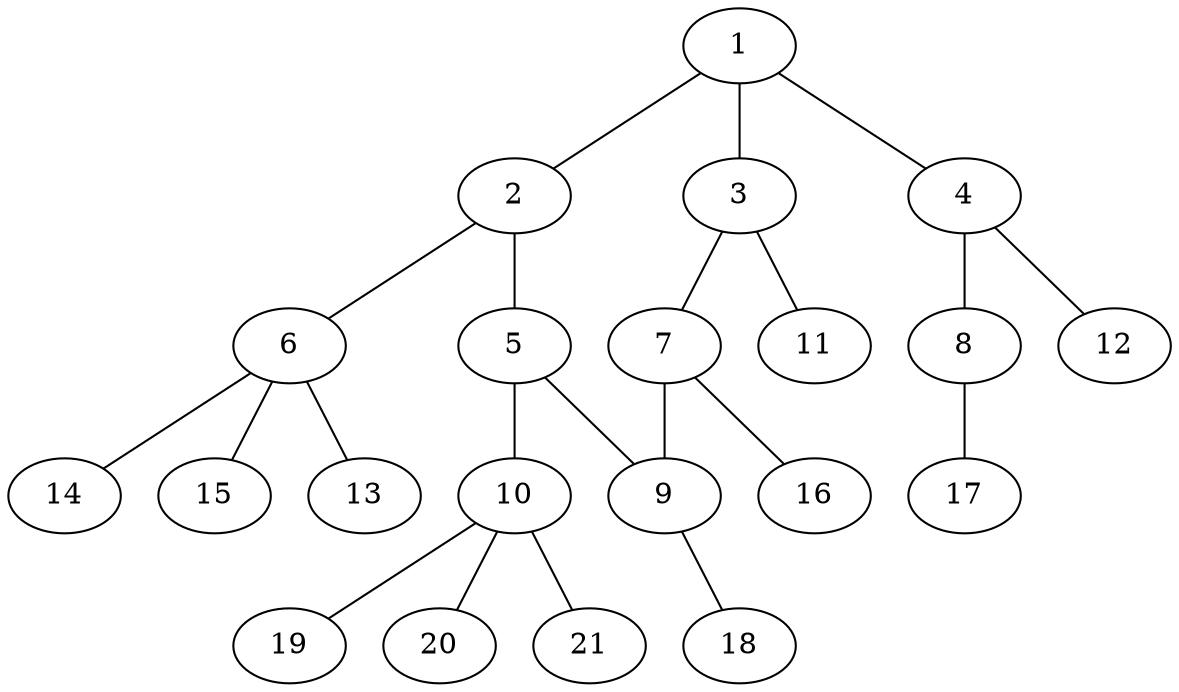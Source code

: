graph molecule_2152 {
	1	 [chem=C];
	2	 [chem=C];
	1 -- 2	 [valence=1];
	3	 [chem=C];
	1 -- 3	 [valence=2];
	4	 [chem=N];
	1 -- 4	 [valence=1];
	5	 [chem=C];
	2 -- 5	 [valence=2];
	6	 [chem=C];
	2 -- 6	 [valence=1];
	7	 [chem=C];
	3 -- 7	 [valence=1];
	11	 [chem=H];
	3 -- 11	 [valence=1];
	8	 [chem=O];
	4 -- 8	 [valence=1];
	12	 [chem=H];
	4 -- 12	 [valence=1];
	9	 [chem=C];
	5 -- 9	 [valence=1];
	10	 [chem=C];
	5 -- 10	 [valence=1];
	13	 [chem=H];
	6 -- 13	 [valence=1];
	14	 [chem=H];
	6 -- 14	 [valence=1];
	15	 [chem=H];
	6 -- 15	 [valence=1];
	7 -- 9	 [valence=2];
	16	 [chem=H];
	7 -- 16	 [valence=1];
	17	 [chem=H];
	8 -- 17	 [valence=1];
	18	 [chem=H];
	9 -- 18	 [valence=1];
	19	 [chem=H];
	10 -- 19	 [valence=1];
	20	 [chem=H];
	10 -- 20	 [valence=1];
	21	 [chem=H];
	10 -- 21	 [valence=1];
}
